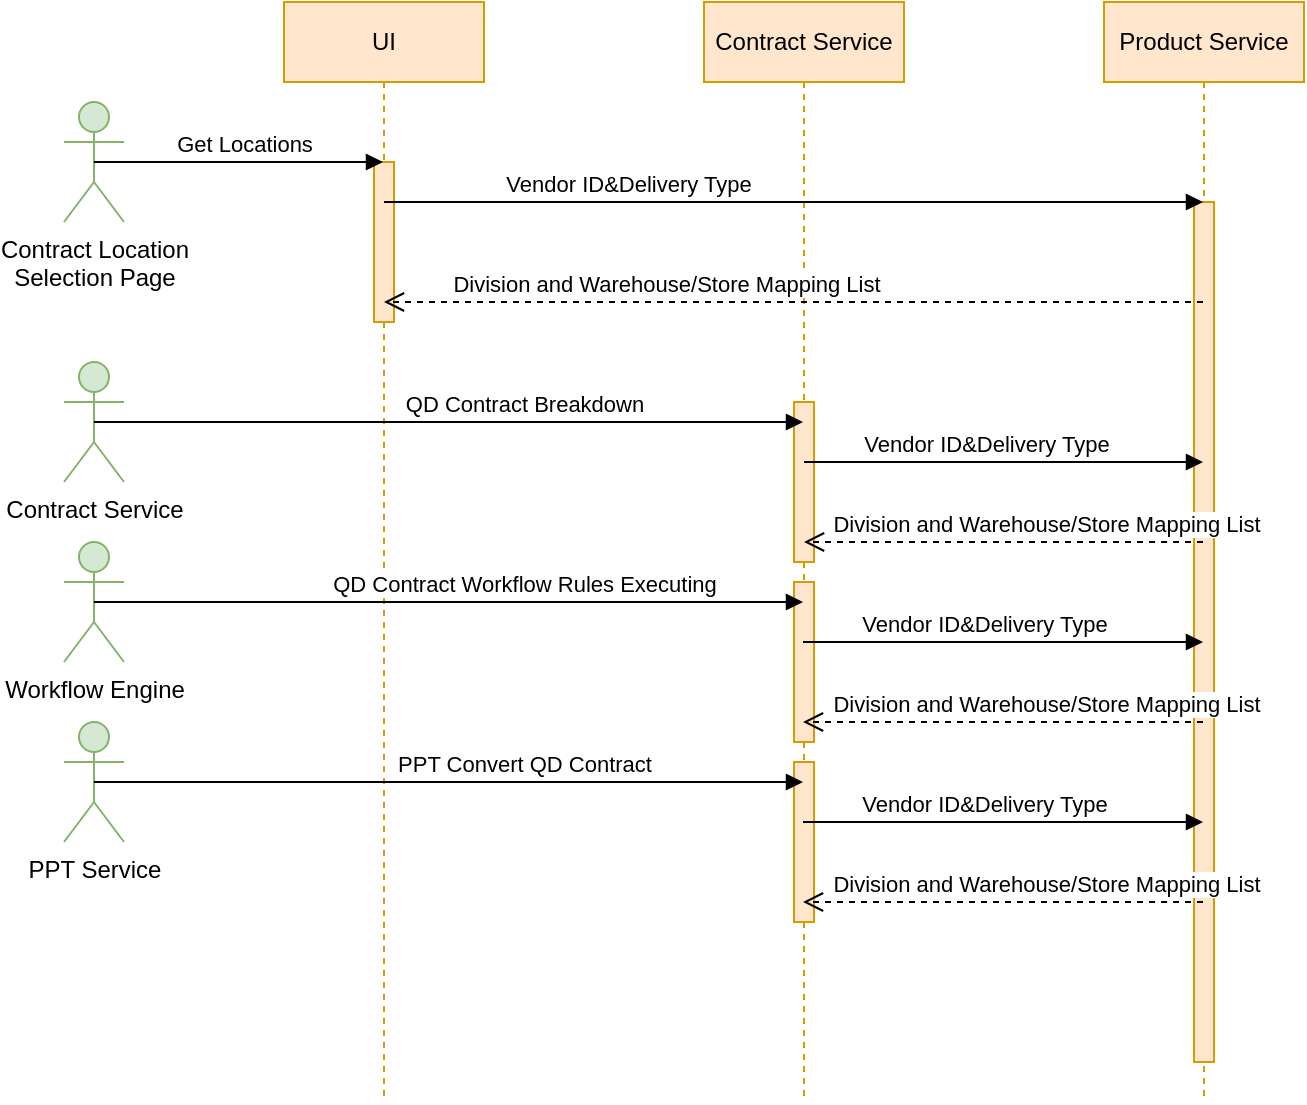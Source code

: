 <mxfile version="14.7.10" type="github">
  <diagram id="axrzHDWjHoLacO7TZihq" name="Page-1">
    <mxGraphModel dx="1422" dy="882" grid="1" gridSize="10" guides="1" tooltips="1" connect="1" arrows="1" fold="1" page="1" pageScale="1" pageWidth="827" pageHeight="1169" math="0" shadow="0">
      <root>
        <mxCell id="0" />
        <mxCell id="1" parent="0" />
        <mxCell id="IHbvb3vwH4yyrgAfJa3C-3" value="Product Service" style="shape=umlLifeline;perimeter=lifelinePerimeter;whiteSpace=wrap;html=1;container=1;collapsible=0;recursiveResize=0;outlineConnect=0;fillColor=#ffe6cc;strokeColor=#d79b00;" parent="1" vertex="1">
          <mxGeometry x="600" y="40" width="100" height="550" as="geometry" />
        </mxCell>
        <mxCell id="IHbvb3vwH4yyrgAfJa3C-9" value="" style="html=1;points=[];perimeter=orthogonalPerimeter;fillColor=#ffe6cc;strokeColor=#d79b00;" parent="1" vertex="1">
          <mxGeometry x="645" y="140" width="10" height="430" as="geometry" />
        </mxCell>
        <mxCell id="IHbvb3vwH4yyrgAfJa3C-1" value="UI" style="shape=umlLifeline;perimeter=lifelinePerimeter;whiteSpace=wrap;html=1;container=1;collapsible=0;recursiveResize=0;outlineConnect=0;fillColor=#ffe6cc;strokeColor=#d79b00;" parent="1" vertex="1">
          <mxGeometry x="190" y="40" width="100" height="550" as="geometry" />
        </mxCell>
        <mxCell id="IHbvb3vwH4yyrgAfJa3C-5" value="" style="html=1;points=[];perimeter=orthogonalPerimeter;fillColor=#ffe6cc;strokeColor=#d79b00;" parent="IHbvb3vwH4yyrgAfJa3C-1" vertex="1">
          <mxGeometry x="45" y="80" width="10" height="80" as="geometry" />
        </mxCell>
        <mxCell id="IHbvb3vwH4yyrgAfJa3C-2" value="Contract Service" style="shape=umlLifeline;perimeter=lifelinePerimeter;whiteSpace=wrap;html=1;container=1;collapsible=0;recursiveResize=0;outlineConnect=0;fillColor=#ffe6cc;strokeColor=#d79b00;" parent="1" vertex="1">
          <mxGeometry x="400" y="40" width="100" height="550" as="geometry" />
        </mxCell>
        <mxCell id="IHbvb3vwH4yyrgAfJa3C-4" value="Contract Location&lt;br&gt;Selection Page" style="shape=umlActor;verticalLabelPosition=bottom;verticalAlign=top;html=1;fillColor=#d5e8d4;strokeColor=#82b366;" parent="1" vertex="1">
          <mxGeometry x="80" y="90" width="30" height="60" as="geometry" />
        </mxCell>
        <mxCell id="IHbvb3vwH4yyrgAfJa3C-7" value="Get Locations" style="html=1;verticalAlign=bottom;endArrow=block;exitX=0.5;exitY=0.5;exitDx=0;exitDy=0;exitPerimeter=0;" parent="1" source="IHbvb3vwH4yyrgAfJa3C-4" edge="1">
          <mxGeometry x="0.038" width="80" relative="1" as="geometry">
            <mxPoint x="120" y="310" as="sourcePoint" />
            <mxPoint x="239.5" y="120" as="targetPoint" />
            <mxPoint as="offset" />
          </mxGeometry>
        </mxCell>
        <mxCell id="IHbvb3vwH4yyrgAfJa3C-8" value="Vendor ID&amp;amp;Delivery Type" style="html=1;verticalAlign=bottom;endArrow=block;" parent="1" source="IHbvb3vwH4yyrgAfJa3C-1" target="IHbvb3vwH4yyrgAfJa3C-3" edge="1">
          <mxGeometry x="-0.412" width="80" relative="1" as="geometry">
            <mxPoint x="105" y="130" as="sourcePoint" />
            <mxPoint x="249.5" y="130" as="targetPoint" />
            <mxPoint x="1" as="offset" />
            <Array as="points">
              <mxPoint x="410" y="140" />
            </Array>
          </mxGeometry>
        </mxCell>
        <mxCell id="IHbvb3vwH4yyrgAfJa3C-10" value="Division and Warehouse/Store Mapping List" style="html=1;verticalAlign=bottom;endArrow=open;dashed=1;endSize=8;" parent="1" source="IHbvb3vwH4yyrgAfJa3C-3" target="IHbvb3vwH4yyrgAfJa3C-1" edge="1">
          <mxGeometry x="0.315" relative="1" as="geometry">
            <mxPoint x="560" y="210" as="sourcePoint" />
            <mxPoint x="480" y="210" as="targetPoint" />
            <Array as="points">
              <mxPoint x="540" y="190" />
            </Array>
            <mxPoint as="offset" />
          </mxGeometry>
        </mxCell>
        <mxCell id="IHbvb3vwH4yyrgAfJa3C-11" value="" style="html=1;points=[];perimeter=orthogonalPerimeter;fillColor=#ffe6cc;strokeColor=#d79b00;" parent="1" vertex="1">
          <mxGeometry x="445" y="240" width="10" height="80" as="geometry" />
        </mxCell>
        <mxCell id="IHbvb3vwH4yyrgAfJa3C-12" value="Vendor ID&amp;amp;Delivery Type" style="html=1;verticalAlign=bottom;endArrow=block;" parent="1" source="IHbvb3vwH4yyrgAfJa3C-2" target="IHbvb3vwH4yyrgAfJa3C-3" edge="1">
          <mxGeometry x="-0.095" width="80" relative="1" as="geometry">
            <mxPoint x="470" y="270" as="sourcePoint" />
            <mxPoint x="670" y="270" as="targetPoint" />
            <mxPoint as="offset" />
            <Array as="points">
              <mxPoint x="550.5" y="270" />
            </Array>
          </mxGeometry>
        </mxCell>
        <mxCell id="IHbvb3vwH4yyrgAfJa3C-13" value="Division and Warehouse/Store Mapping List" style="html=1;verticalAlign=bottom;endArrow=open;dashed=1;endSize=8;" parent="1" source="IHbvb3vwH4yyrgAfJa3C-3" target="IHbvb3vwH4yyrgAfJa3C-2" edge="1">
          <mxGeometry x="-0.205" relative="1" as="geometry">
            <mxPoint x="659.5" y="200" as="sourcePoint" />
            <mxPoint x="249.5" y="200" as="targetPoint" />
            <mxPoint x="1" as="offset" />
            <Array as="points">
              <mxPoint x="630" y="310" />
            </Array>
          </mxGeometry>
        </mxCell>
        <mxCell id="IHbvb3vwH4yyrgAfJa3C-14" value="Contract Service" style="shape=umlActor;verticalLabelPosition=bottom;verticalAlign=top;html=1;fillColor=#d5e8d4;strokeColor=#82b366;" parent="1" vertex="1">
          <mxGeometry x="80" y="220" width="30" height="60" as="geometry" />
        </mxCell>
        <mxCell id="IHbvb3vwH4yyrgAfJa3C-15" value="QD Contract Breakdown" style="html=1;verticalAlign=bottom;endArrow=block;exitX=0.5;exitY=0.5;exitDx=0;exitDy=0;exitPerimeter=0;" parent="1" source="IHbvb3vwH4yyrgAfJa3C-14" target="IHbvb3vwH4yyrgAfJa3C-2" edge="1">
          <mxGeometry x="0.213" width="80" relative="1" as="geometry">
            <mxPoint x="180" y="430" as="sourcePoint" />
            <mxPoint x="324.5" y="430" as="targetPoint" />
            <mxPoint as="offset" />
          </mxGeometry>
        </mxCell>
        <mxCell id="IHbvb3vwH4yyrgAfJa3C-16" value="" style="html=1;points=[];perimeter=orthogonalPerimeter;fillColor=#ffe6cc;strokeColor=#d79b00;" parent="1" vertex="1">
          <mxGeometry x="445" y="330" width="10" height="80" as="geometry" />
        </mxCell>
        <mxCell id="IHbvb3vwH4yyrgAfJa3C-17" value="Vendor ID&amp;amp;Delivery Type" style="html=1;verticalAlign=bottom;endArrow=block;" parent="1" edge="1">
          <mxGeometry x="-0.095" width="80" relative="1" as="geometry">
            <mxPoint x="449.5" y="360" as="sourcePoint" />
            <mxPoint x="649.5" y="360" as="targetPoint" />
            <mxPoint as="offset" />
            <Array as="points">
              <mxPoint x="550.5" y="360" />
            </Array>
          </mxGeometry>
        </mxCell>
        <mxCell id="IHbvb3vwH4yyrgAfJa3C-18" value="Division and Warehouse/Store Mapping List" style="html=1;verticalAlign=bottom;endArrow=open;dashed=1;endSize=8;" parent="1" edge="1">
          <mxGeometry x="-0.205" relative="1" as="geometry">
            <mxPoint x="649.5" y="400" as="sourcePoint" />
            <mxPoint x="449.5" y="400" as="targetPoint" />
            <mxPoint x="1" as="offset" />
            <Array as="points">
              <mxPoint x="630" y="400" />
            </Array>
          </mxGeometry>
        </mxCell>
        <mxCell id="IHbvb3vwH4yyrgAfJa3C-19" value="Workflow Engine" style="shape=umlActor;verticalLabelPosition=bottom;verticalAlign=top;html=1;fillColor=#d5e8d4;strokeColor=#82b366;" parent="1" vertex="1">
          <mxGeometry x="80" y="310" width="30" height="60" as="geometry" />
        </mxCell>
        <mxCell id="IHbvb3vwH4yyrgAfJa3C-20" value="QD Contract Workflow Rules Executing" style="html=1;verticalAlign=bottom;endArrow=block;exitX=0.5;exitY=0.5;exitDx=0;exitDy=0;exitPerimeter=0;" parent="1" source="IHbvb3vwH4yyrgAfJa3C-19" edge="1">
          <mxGeometry x="0.213" width="80" relative="1" as="geometry">
            <mxPoint x="180" y="520" as="sourcePoint" />
            <mxPoint x="449.5" y="340" as="targetPoint" />
            <mxPoint as="offset" />
          </mxGeometry>
        </mxCell>
        <mxCell id="IHbvb3vwH4yyrgAfJa3C-21" value="" style="html=1;points=[];perimeter=orthogonalPerimeter;fillColor=#ffe6cc;strokeColor=#d79b00;" parent="1" vertex="1">
          <mxGeometry x="445" y="420" width="10" height="80" as="geometry" />
        </mxCell>
        <mxCell id="IHbvb3vwH4yyrgAfJa3C-22" value="Vendor ID&amp;amp;Delivery Type" style="html=1;verticalAlign=bottom;endArrow=block;" parent="1" edge="1">
          <mxGeometry x="-0.095" width="80" relative="1" as="geometry">
            <mxPoint x="449.5" y="450" as="sourcePoint" />
            <mxPoint x="649.5" y="450" as="targetPoint" />
            <mxPoint as="offset" />
            <Array as="points">
              <mxPoint x="550.5" y="450" />
            </Array>
          </mxGeometry>
        </mxCell>
        <mxCell id="IHbvb3vwH4yyrgAfJa3C-23" value="Division and Warehouse/Store Mapping List" style="html=1;verticalAlign=bottom;endArrow=open;dashed=1;endSize=8;" parent="1" edge="1">
          <mxGeometry x="-0.205" relative="1" as="geometry">
            <mxPoint x="649.5" y="490" as="sourcePoint" />
            <mxPoint x="449.5" y="490" as="targetPoint" />
            <mxPoint x="1" as="offset" />
            <Array as="points">
              <mxPoint x="630" y="490" />
            </Array>
          </mxGeometry>
        </mxCell>
        <mxCell id="IHbvb3vwH4yyrgAfJa3C-24" value="PPT Service" style="shape=umlActor;verticalLabelPosition=bottom;verticalAlign=top;html=1;fillColor=#d5e8d4;strokeColor=#82b366;" parent="1" vertex="1">
          <mxGeometry x="80" y="400" width="30" height="60" as="geometry" />
        </mxCell>
        <mxCell id="IHbvb3vwH4yyrgAfJa3C-25" value="PPT Convert QD Contract" style="html=1;verticalAlign=bottom;endArrow=block;exitX=0.5;exitY=0.5;exitDx=0;exitDy=0;exitPerimeter=0;" parent="1" source="IHbvb3vwH4yyrgAfJa3C-24" edge="1">
          <mxGeometry x="0.213" width="80" relative="1" as="geometry">
            <mxPoint x="180" y="610" as="sourcePoint" />
            <mxPoint x="449.5" y="430" as="targetPoint" />
            <mxPoint as="offset" />
          </mxGeometry>
        </mxCell>
      </root>
    </mxGraphModel>
  </diagram>
</mxfile>
